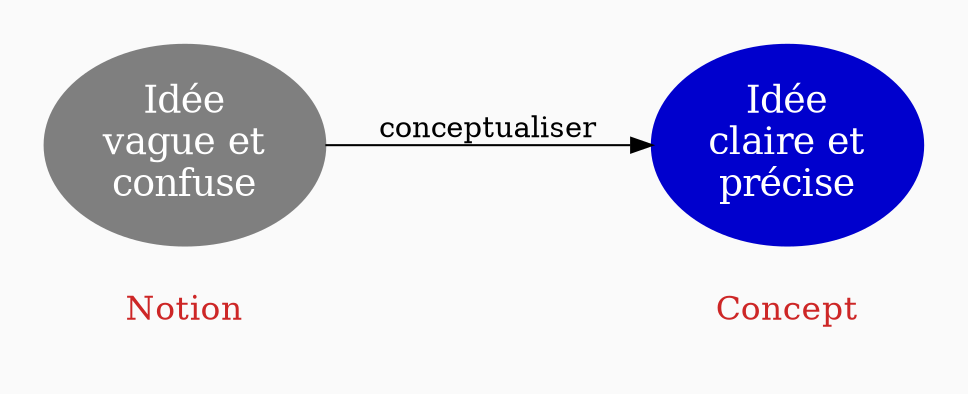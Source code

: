digraph G {
// Template : diagram
// Usage : 
rankdir=LR
splines=true
//splines=curved
bgcolor=grey98
pad=0.3
style=filled
edge[minlen=3]
node[style=filled, fontcolor=white]
ranksep=0.1
nodesep=0.1

// NIVEAU 1
node[fillcolor=grey50, fontsize=18, color=grey50]
a1[label="Idée
vague et
confuse"]

// NIVEAU 2
node[fillcolor=blue3, fontsize=18, color=blue3]
a1->{
b1[label="Idée
claire et
précise"]    
}[headport=w,label="conceptualiser"]

node[fontcolor=black]
// NIVEAU 3 (sans intermédiaire)
node [shape=box, fillcolor=white, color=grey50]
// c1[label=""]

// INTERMÉDIAIRE AVANT NIVEAU 3
node[fillcolor=grey78, shape=oval]
// [arrowhead=none]
// bc1[label=""]

// NIVEAU 3 (avec intermédiaire)
node[fillcolor=white, shape=box, color=grey50]
// c1[label=""]

// NIVEAU 4
node[style="filled,rounded", fillcolor=white, shape=box, color=grey50]
// d1[label=""]

// ÉTIQUETTES EN ROUGE
node[shape=plaintext, fontcolor=firebrick3, fillcolor=grey98]
// e1[label=< <B>= Titre</B><BR /><BR />Contenu<BR /> >]
// e1[label=""]
// ->e1[minlen=1, style=invis]

{rank=same;a1->e1[minlen=1, style=invis]}
e1[label="Notion", fontsize=16]

{rank=same;b1->e2[minlen=1, style=invis]}
e2[label="Concept", fontsize=16]

// REMARQUES EN BLEU
node[color=blue, shape=box, margin=0.07, fontcolor=black, fontsize=12, style="dashed", penwidth=0.6]
edge[color=blue, arrowhead="none", xlabel="", style="dashed", penwidth=0.6]
// r1[label=""]
// {rank=same;->r1}
// {rank=same;r1->[dir=back]}

}
